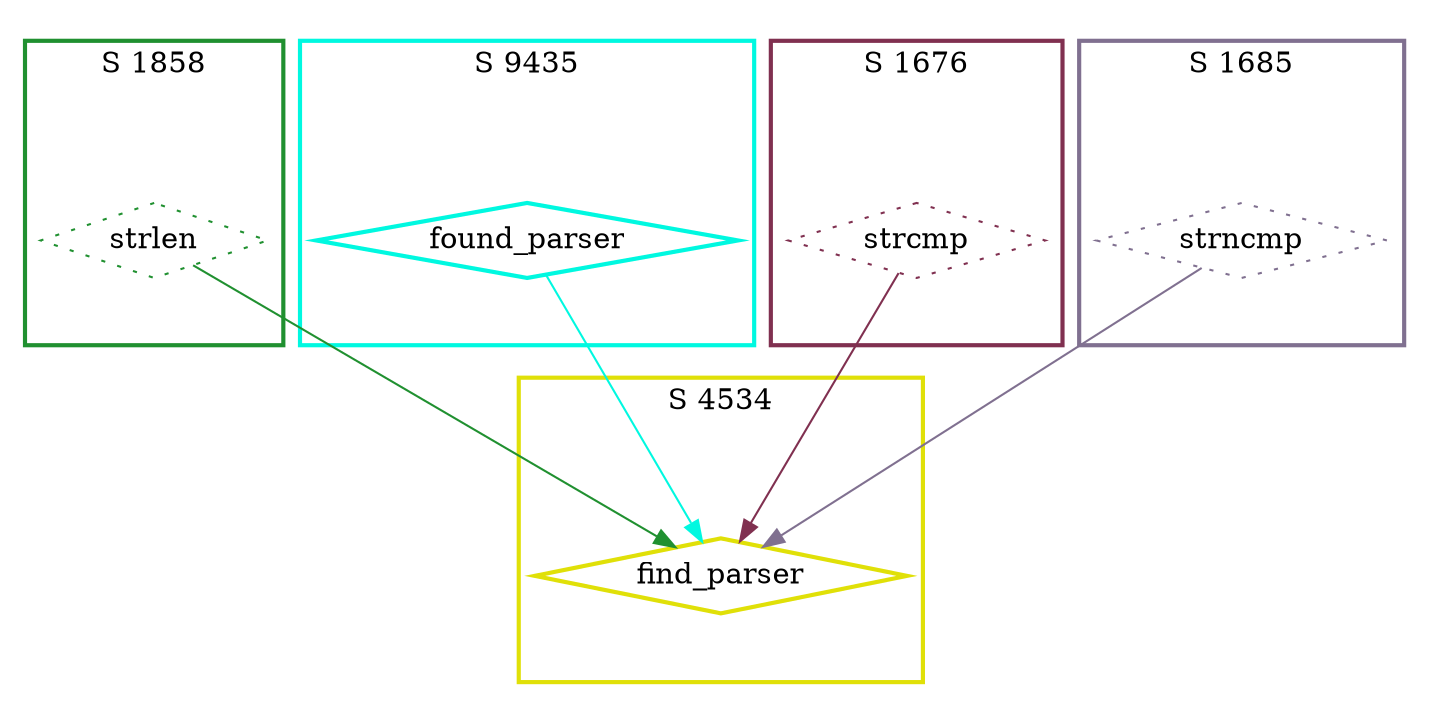 digraph G {
  ratio=0.500000;
  "UV strlen (1858)" [shape=diamond, label="strlen", color="#209030",
                      style=dotted];
  "UV found_parser (9435)" [shape=diamond, label="found_parser",
                            color="#00F8E0", style=bold];
  "UV strcmp (1676)" [shape=diamond, label="strcmp", color="#803050",
                      style=dotted];
  "UV strncmp (1685)" [shape=diamond, label="strncmp", color="#807090",
                       style=dotted];
  "UV find_parser (4534)" [shape=diamond, label="find_parser",
                           color="#E0E008", style=bold];
  
  subgraph cluster_1685 { label="S 1685";
    color="#807090";
    style=bold;
    "UV strncmp (1685)"; };
  subgraph cluster_9435 { label="S 9435";
    color="#00F8E0";
    style=bold;
    "UV found_parser (9435)"; };
  subgraph cluster_4534 { label="S 4534";
    color="#E0E008";
    style=bold;
    "UV find_parser (4534)"; };
  subgraph cluster_1676 { label="S 1676";
    color="#803050";
    style=bold;
    "UV strcmp (1676)"; };
  subgraph cluster_1858 { label="S 1858";
    color="#209030";
    style=bold;
    "UV strlen (1858)"; };
  
  "UV strlen (1858)" -> "UV find_parser (4534)" [color="#209030"];
  "UV found_parser (9435)" -> "UV find_parser (4534)" [color="#00F8E0"];
  "UV strcmp (1676)" -> "UV find_parser (4534)" [color="#803050"];
  "UV strncmp (1685)" -> "UV find_parser (4534)" [color="#807090"];
  
  }